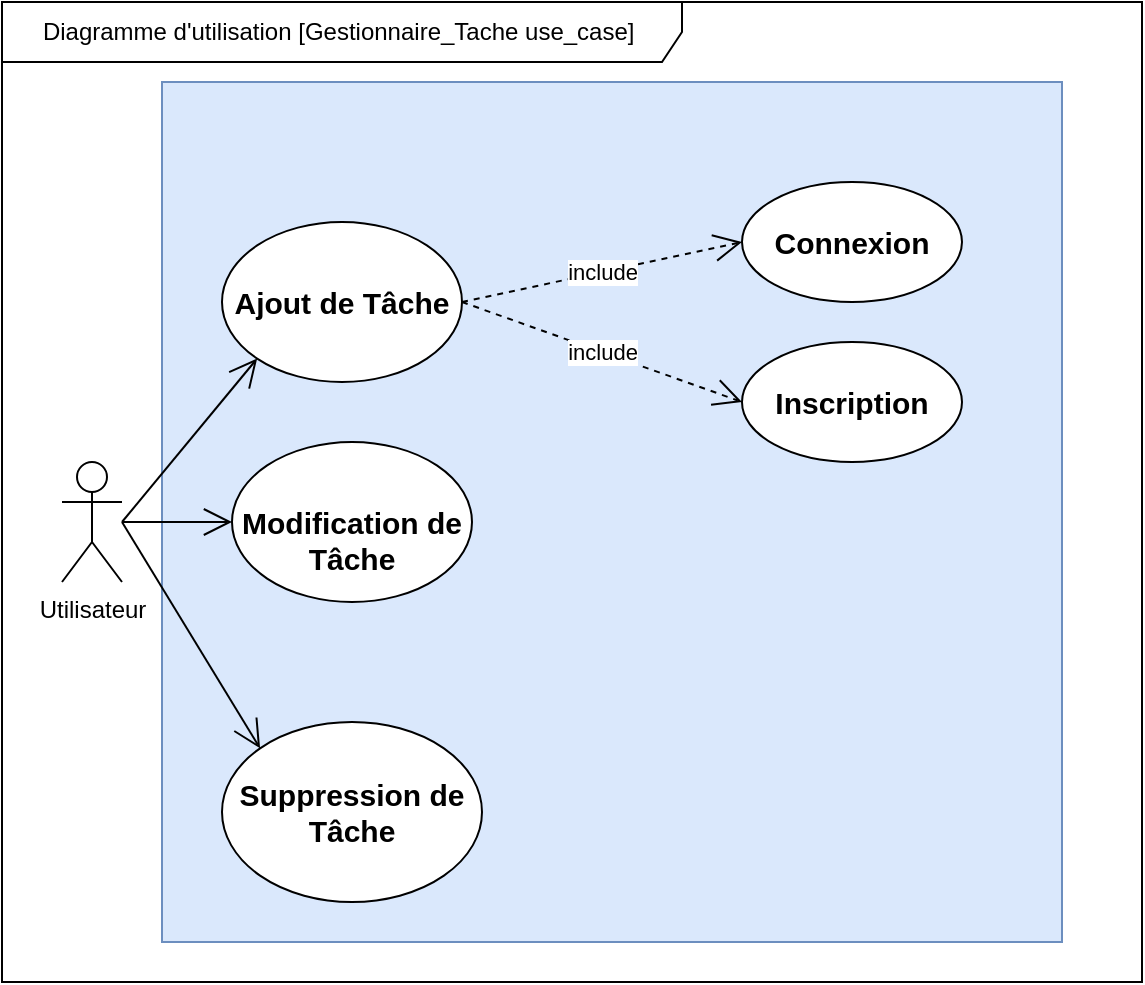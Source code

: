 <mxfile version="24.0.0" type="device">
  <diagram name="Page-1" id="wKS89Du8QZJM-eTlGHEp">
    <mxGraphModel dx="1519" dy="770" grid="1" gridSize="10" guides="1" tooltips="1" connect="1" arrows="1" fold="1" page="1" pageScale="1" pageWidth="827" pageHeight="1169" math="0" shadow="0">
      <root>
        <mxCell id="0" />
        <mxCell id="1" parent="0" />
        <mxCell id="IBe-RfNW93fMfm1N7mXL-7" value="" style="rounded=0;whiteSpace=wrap;html=1;fillColor=#dae8fc;strokeColor=#6c8ebf;movable=1;resizable=1;rotatable=1;deletable=1;editable=1;locked=0;connectable=1;" vertex="1" parent="1">
          <mxGeometry x="110" y="190" width="450" height="430" as="geometry" />
        </mxCell>
        <mxCell id="IBe-RfNW93fMfm1N7mXL-2" value="Diagramme d&#39;utilisation [Gestionnaire_Tache use_case]&amp;nbsp;" style="shape=umlFrame;whiteSpace=wrap;html=1;pointerEvents=0;width=340;height=30;" vertex="1" parent="1">
          <mxGeometry x="30" y="150" width="570" height="490" as="geometry" />
        </mxCell>
        <mxCell id="IBe-RfNW93fMfm1N7mXL-5" value="Utilisateur" style="shape=umlActor;verticalLabelPosition=bottom;verticalAlign=top;html=1;" vertex="1" parent="1">
          <mxGeometry x="60" y="380" width="30" height="60" as="geometry" />
        </mxCell>
        <mxCell id="IBe-RfNW93fMfm1N7mXL-9" value="&lt;p class=&quot;paragraphe&quot; style=&quot;font-size: 15px;&quot;&gt;&lt;b style=&quot;font-size: 15px;&quot;&gt;Ajout de Tâche&lt;/b&gt;&lt;/p&gt;" style="ellipse;whiteSpace=wrap;html=1;fontSize=15;verticalAlign=middle;" vertex="1" parent="1">
          <mxGeometry x="140" y="260" width="120" height="80" as="geometry" />
        </mxCell>
        <mxCell id="IBe-RfNW93fMfm1N7mXL-13" value="&lt;p class=&quot;paragraphe&quot; style=&quot;font-size: 15px;&quot;&gt;&lt;b style=&quot;font-size: 15px;&quot;&gt;Suppression de&lt;br style=&quot;font-size: 15px;&quot;&gt;Tâche&lt;/b&gt;&lt;/p&gt;" style="ellipse;whiteSpace=wrap;html=1;fontSize=15;verticalAlign=middle;" vertex="1" parent="1">
          <mxGeometry x="140" y="510" width="130" height="90" as="geometry" />
        </mxCell>
        <mxCell id="IBe-RfNW93fMfm1N7mXL-14" value="&lt;p class=&quot;paragraphe&quot; style=&quot;font-size: 15px;&quot;&gt;&lt;br style=&quot;font-size: 15px;&quot;&gt;&lt;br style=&quot;font-size: 15px;&quot;&gt;&lt;br style=&quot;font-size: 15px;&quot;&gt;&lt;/p&gt;&lt;p class=&quot;paragraphe&quot; style=&quot;font-size: 15px;&quot;&gt;&lt;b style=&quot;font-size: 15px;&quot;&gt;Modification de&lt;br style=&quot;font-size: 15px;&quot;&gt;Tâche&lt;/b&gt;&lt;/p&gt;&lt;p class=&quot;paragraphe&quot; style=&quot;font-size: 15px;&quot;&gt;&lt;br style=&quot;font-size: 15px;&quot;&gt;&lt;br style=&quot;font-size: 15px;&quot;&gt;&lt;/p&gt;" style="ellipse;whiteSpace=wrap;html=1;fontSize=15;verticalAlign=middle;" vertex="1" parent="1">
          <mxGeometry x="145" y="370" width="120" height="80" as="geometry" />
        </mxCell>
        <mxCell id="IBe-RfNW93fMfm1N7mXL-18" value="" style="endArrow=open;endFill=1;endSize=12;html=1;rounded=0;entryX=0;entryY=1;entryDx=0;entryDy=0;" edge="1" parent="1" target="IBe-RfNW93fMfm1N7mXL-9">
          <mxGeometry width="160" relative="1" as="geometry">
            <mxPoint x="90" y="410" as="sourcePoint" />
            <mxPoint x="230" y="330" as="targetPoint" />
          </mxGeometry>
        </mxCell>
        <mxCell id="IBe-RfNW93fMfm1N7mXL-19" value="" style="endArrow=open;endFill=1;endSize=12;html=1;rounded=0;entryX=0;entryY=0;entryDx=0;entryDy=0;" edge="1" parent="1" target="IBe-RfNW93fMfm1N7mXL-13">
          <mxGeometry width="160" relative="1" as="geometry">
            <mxPoint x="90" y="410" as="sourcePoint" />
            <mxPoint x="315" y="410" as="targetPoint" />
          </mxGeometry>
        </mxCell>
        <mxCell id="IBe-RfNW93fMfm1N7mXL-20" value="" style="endArrow=open;endFill=1;endSize=12;html=1;rounded=0;entryX=0;entryY=0.5;entryDx=0;entryDy=0;" edge="1" parent="1" source="IBe-RfNW93fMfm1N7mXL-5" target="IBe-RfNW93fMfm1N7mXL-14">
          <mxGeometry width="160" relative="1" as="geometry">
            <mxPoint x="95" y="400" as="sourcePoint" />
            <mxPoint x="250" y="350" as="targetPoint" />
          </mxGeometry>
        </mxCell>
        <mxCell id="IBe-RfNW93fMfm1N7mXL-21" value="include" style="endArrow=open;endSize=12;dashed=1;html=1;rounded=0;exitX=1;exitY=0.5;exitDx=0;exitDy=0;entryX=0;entryY=0.5;entryDx=0;entryDy=0;" edge="1" parent="1" source="IBe-RfNW93fMfm1N7mXL-9" target="IBe-RfNW93fMfm1N7mXL-22">
          <mxGeometry width="160" relative="1" as="geometry">
            <mxPoint x="295" y="240" as="sourcePoint" />
            <mxPoint x="415" y="310" as="targetPoint" />
          </mxGeometry>
        </mxCell>
        <mxCell id="IBe-RfNW93fMfm1N7mXL-22" value="&lt;p class=&quot;paragraphe&quot; style=&quot;font-size: 15px;&quot;&gt;&lt;b style=&quot;font-size: 15px;&quot;&gt;Connexion&lt;/b&gt;&lt;/p&gt;" style="ellipse;whiteSpace=wrap;html=1;fontSize=15;verticalAlign=middle;" vertex="1" parent="1">
          <mxGeometry x="400" y="240" width="110" height="60" as="geometry" />
        </mxCell>
        <mxCell id="IBe-RfNW93fMfm1N7mXL-23" value="&lt;p class=&quot;paragraphe&quot; style=&quot;font-size: 15px;&quot;&gt;&lt;b&gt;Inscription&lt;/b&gt;&lt;/p&gt;" style="ellipse;whiteSpace=wrap;html=1;fontSize=15;verticalAlign=middle;" vertex="1" parent="1">
          <mxGeometry x="400" y="320" width="110" height="60" as="geometry" />
        </mxCell>
        <mxCell id="IBe-RfNW93fMfm1N7mXL-24" value="include" style="endArrow=open;endSize=12;dashed=1;html=1;rounded=0;exitX=1;exitY=0.5;exitDx=0;exitDy=0;entryX=0;entryY=0.5;entryDx=0;entryDy=0;" edge="1" parent="1" source="IBe-RfNW93fMfm1N7mXL-9" target="IBe-RfNW93fMfm1N7mXL-23">
          <mxGeometry width="160" relative="1" as="geometry">
            <mxPoint x="295" y="240" as="sourcePoint" />
            <mxPoint x="445" y="250" as="targetPoint" />
          </mxGeometry>
        </mxCell>
      </root>
    </mxGraphModel>
  </diagram>
</mxfile>
